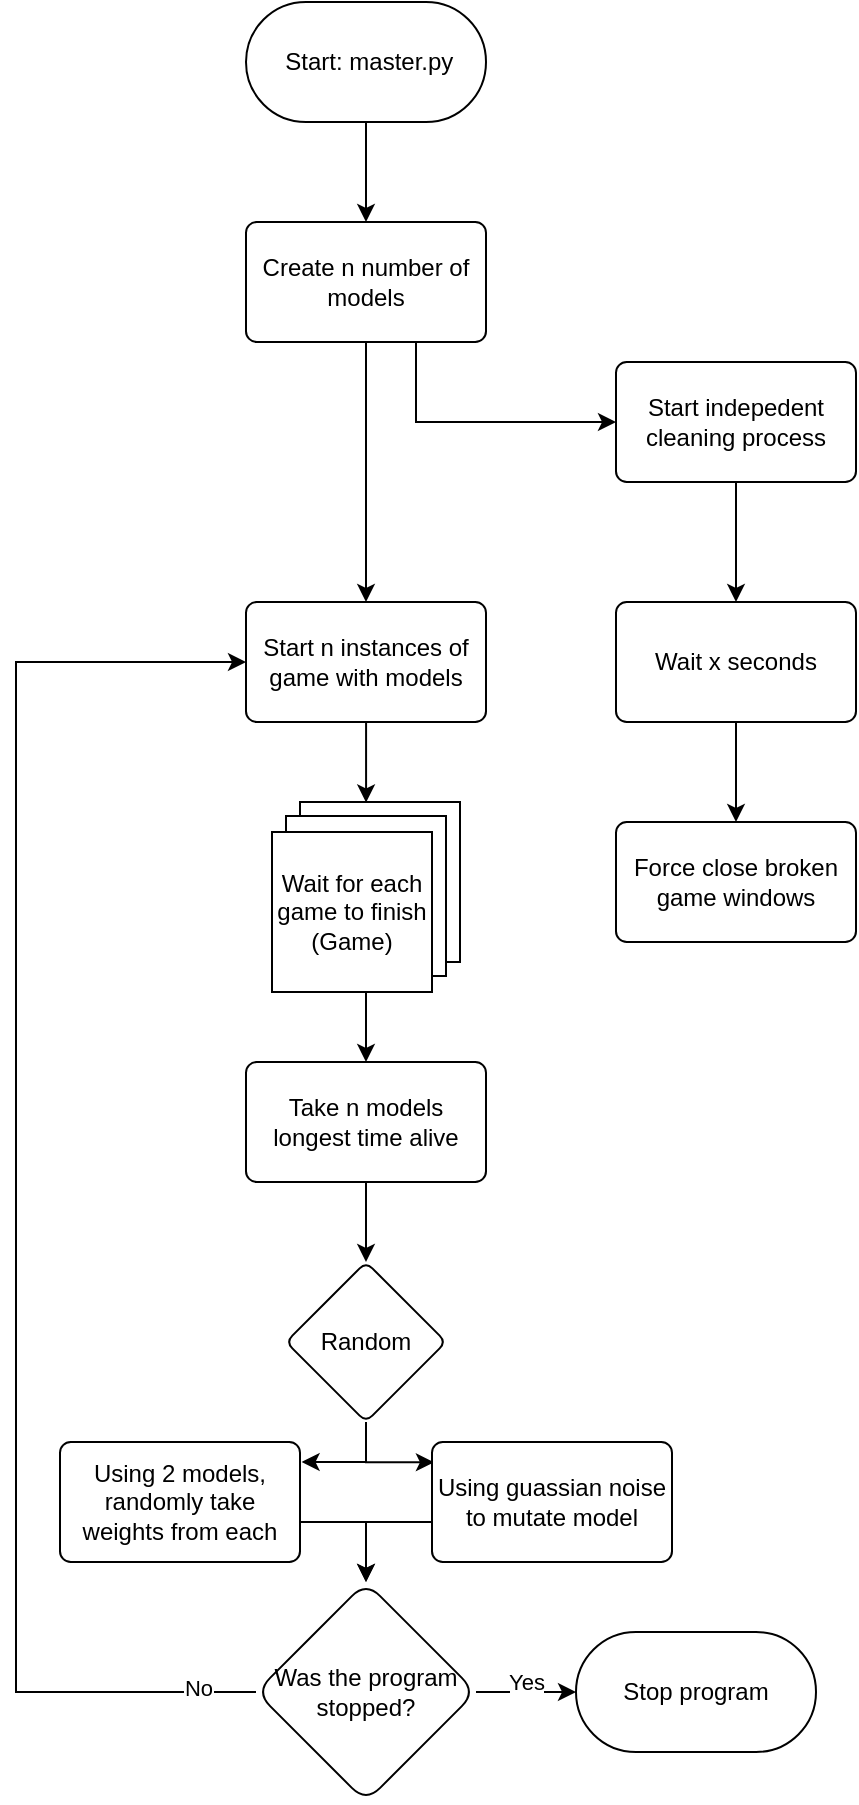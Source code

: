 <mxfile version="22.1.16" type="device">
  <diagram name="Page-1" id="b9ry90jkMemdXfTUXSxF">
    <mxGraphModel dx="1750" dy="1048" grid="1" gridSize="10" guides="1" tooltips="1" connect="1" arrows="1" fold="1" page="1" pageScale="1" pageWidth="850" pageHeight="1100" math="0" shadow="0">
      <root>
        <mxCell id="0" />
        <mxCell id="1" parent="0" />
        <mxCell id="hkoZmfaHMuN4EDssBHHB-15" value="" style="edgeStyle=orthogonalEdgeStyle;rounded=0;orthogonalLoop=1;jettySize=auto;html=1;" edge="1" parent="1" source="hkoZmfaHMuN4EDssBHHB-1" target="hkoZmfaHMuN4EDssBHHB-11">
          <mxGeometry relative="1" as="geometry" />
        </mxCell>
        <mxCell id="hkoZmfaHMuN4EDssBHHB-1" value="&amp;nbsp;Start: master.py" style="rounded=1;whiteSpace=wrap;html=1;arcSize=50;" vertex="1" parent="1">
          <mxGeometry x="365" y="150" width="120" height="60" as="geometry" />
        </mxCell>
        <mxCell id="hkoZmfaHMuN4EDssBHHB-5" style="edgeStyle=orthogonalEdgeStyle;rounded=0;orthogonalLoop=1;jettySize=auto;html=1;" edge="1" parent="1" source="hkoZmfaHMuN4EDssBHHB-2" target="hkoZmfaHMuN4EDssBHHB-4">
          <mxGeometry relative="1" as="geometry" />
        </mxCell>
        <mxCell id="hkoZmfaHMuN4EDssBHHB-10" style="edgeStyle=orthogonalEdgeStyle;rounded=0;orthogonalLoop=1;jettySize=auto;html=1;" edge="1" parent="1" source="hkoZmfaHMuN4EDssBHHB-11" target="hkoZmfaHMuN4EDssBHHB-9">
          <mxGeometry relative="1" as="geometry" />
        </mxCell>
        <mxCell id="hkoZmfaHMuN4EDssBHHB-2" value="Start indepedent cleaning process" style="rounded=1;whiteSpace=wrap;html=1;arcSize=9;" vertex="1" parent="1">
          <mxGeometry x="550" y="330" width="120" height="60" as="geometry" />
        </mxCell>
        <mxCell id="hkoZmfaHMuN4EDssBHHB-7" style="edgeStyle=orthogonalEdgeStyle;rounded=0;orthogonalLoop=1;jettySize=auto;html=1;" edge="1" parent="1" source="hkoZmfaHMuN4EDssBHHB-4" target="hkoZmfaHMuN4EDssBHHB-6">
          <mxGeometry relative="1" as="geometry" />
        </mxCell>
        <mxCell id="hkoZmfaHMuN4EDssBHHB-4" value="Wait x seconds" style="rounded=1;whiteSpace=wrap;html=1;arcSize=9;" vertex="1" parent="1">
          <mxGeometry x="550" y="450" width="120" height="60" as="geometry" />
        </mxCell>
        <mxCell id="hkoZmfaHMuN4EDssBHHB-6" value="Force close broken game windows" style="rounded=1;whiteSpace=wrap;html=1;arcSize=9;" vertex="1" parent="1">
          <mxGeometry x="550" y="560" width="120" height="60" as="geometry" />
        </mxCell>
        <mxCell id="hkoZmfaHMuN4EDssBHHB-19" value="" style="edgeStyle=orthogonalEdgeStyle;rounded=0;orthogonalLoop=1;jettySize=auto;html=1;entryX=0.413;entryY=0.003;entryDx=0;entryDy=0;entryPerimeter=0;" edge="1" parent="1" source="hkoZmfaHMuN4EDssBHHB-9" target="hkoZmfaHMuN4EDssBHHB-16">
          <mxGeometry relative="1" as="geometry" />
        </mxCell>
        <mxCell id="hkoZmfaHMuN4EDssBHHB-9" value="Start n instances of game with models" style="rounded=1;whiteSpace=wrap;html=1;arcSize=9;" vertex="1" parent="1">
          <mxGeometry x="365" y="450" width="120" height="60" as="geometry" />
        </mxCell>
        <mxCell id="hkoZmfaHMuN4EDssBHHB-14" value="" style="edgeStyle=orthogonalEdgeStyle;rounded=0;orthogonalLoop=1;jettySize=auto;html=1;" edge="1" parent="1" source="hkoZmfaHMuN4EDssBHHB-11" target="hkoZmfaHMuN4EDssBHHB-2">
          <mxGeometry relative="1" as="geometry">
            <Array as="points">
              <mxPoint x="450" y="360" />
            </Array>
          </mxGeometry>
        </mxCell>
        <mxCell id="hkoZmfaHMuN4EDssBHHB-11" value="Create n number of models" style="rounded=1;whiteSpace=wrap;html=1;arcSize=9;" vertex="1" parent="1">
          <mxGeometry x="365" y="260" width="120" height="60" as="geometry" />
        </mxCell>
        <mxCell id="hkoZmfaHMuN4EDssBHHB-16" value="" style="whiteSpace=wrap;html=1;aspect=fixed;" vertex="1" parent="1">
          <mxGeometry x="392" y="550" width="80" height="80" as="geometry" />
        </mxCell>
        <mxCell id="hkoZmfaHMuN4EDssBHHB-17" value="" style="whiteSpace=wrap;html=1;aspect=fixed;" vertex="1" parent="1">
          <mxGeometry x="385" y="557" width="80" height="80" as="geometry" />
        </mxCell>
        <mxCell id="hkoZmfaHMuN4EDssBHHB-22" value="" style="edgeStyle=orthogonalEdgeStyle;rounded=0;orthogonalLoop=1;jettySize=auto;html=1;" edge="1" parent="1" source="hkoZmfaHMuN4EDssBHHB-18" target="hkoZmfaHMuN4EDssBHHB-21">
          <mxGeometry relative="1" as="geometry">
            <Array as="points">
              <mxPoint x="425" y="660" />
              <mxPoint x="425" y="660" />
            </Array>
          </mxGeometry>
        </mxCell>
        <mxCell id="hkoZmfaHMuN4EDssBHHB-18" value="Wait for each game to finish&lt;br&gt;(Game)" style="whiteSpace=wrap;html=1;aspect=fixed;" vertex="1" parent="1">
          <mxGeometry x="378" y="565" width="80" height="80" as="geometry" />
        </mxCell>
        <mxCell id="hkoZmfaHMuN4EDssBHHB-24" value="" style="edgeStyle=orthogonalEdgeStyle;rounded=0;orthogonalLoop=1;jettySize=auto;html=1;" edge="1" parent="1" source="hkoZmfaHMuN4EDssBHHB-21" target="hkoZmfaHMuN4EDssBHHB-23">
          <mxGeometry relative="1" as="geometry" />
        </mxCell>
        <mxCell id="hkoZmfaHMuN4EDssBHHB-21" value="Take n models longest time alive" style="rounded=1;whiteSpace=wrap;html=1;arcSize=9;" vertex="1" parent="1">
          <mxGeometry x="365" y="680" width="120" height="60" as="geometry" />
        </mxCell>
        <mxCell id="hkoZmfaHMuN4EDssBHHB-26" value="" style="edgeStyle=orthogonalEdgeStyle;rounded=0;orthogonalLoop=1;jettySize=auto;html=1;entryX=0.008;entryY=0.169;entryDx=0;entryDy=0;entryPerimeter=0;" edge="1" parent="1" source="hkoZmfaHMuN4EDssBHHB-23" target="hkoZmfaHMuN4EDssBHHB-25">
          <mxGeometry relative="1" as="geometry">
            <Array as="points">
              <mxPoint x="425" y="880" />
            </Array>
          </mxGeometry>
        </mxCell>
        <mxCell id="hkoZmfaHMuN4EDssBHHB-28" value="" style="edgeStyle=orthogonalEdgeStyle;rounded=0;orthogonalLoop=1;jettySize=auto;html=1;entryX=1.007;entryY=0.169;entryDx=0;entryDy=0;entryPerimeter=0;" edge="1" parent="1" source="hkoZmfaHMuN4EDssBHHB-23" target="hkoZmfaHMuN4EDssBHHB-27">
          <mxGeometry relative="1" as="geometry">
            <Array as="points">
              <mxPoint x="425" y="880" />
              <mxPoint x="393" y="880" />
            </Array>
          </mxGeometry>
        </mxCell>
        <mxCell id="hkoZmfaHMuN4EDssBHHB-23" value="Random" style="rhombus;whiteSpace=wrap;html=1;rounded=1;arcSize=9;" vertex="1" parent="1">
          <mxGeometry x="385" y="780" width="80" height="80" as="geometry" />
        </mxCell>
        <mxCell id="hkoZmfaHMuN4EDssBHHB-30" style="edgeStyle=orthogonalEdgeStyle;rounded=0;orthogonalLoop=1;jettySize=auto;html=1;" edge="1" parent="1" source="hkoZmfaHMuN4EDssBHHB-25" target="hkoZmfaHMuN4EDssBHHB-29">
          <mxGeometry relative="1" as="geometry">
            <Array as="points">
              <mxPoint x="425" y="910" />
            </Array>
          </mxGeometry>
        </mxCell>
        <mxCell id="hkoZmfaHMuN4EDssBHHB-25" value="Using guassian noise to mutate model" style="rounded=1;whiteSpace=wrap;html=1;arcSize=9;" vertex="1" parent="1">
          <mxGeometry x="458" y="870" width="120" height="60" as="geometry" />
        </mxCell>
        <mxCell id="hkoZmfaHMuN4EDssBHHB-31" style="edgeStyle=orthogonalEdgeStyle;rounded=0;orthogonalLoop=1;jettySize=auto;html=1;" edge="1" parent="1" source="hkoZmfaHMuN4EDssBHHB-27" target="hkoZmfaHMuN4EDssBHHB-29">
          <mxGeometry relative="1" as="geometry">
            <Array as="points">
              <mxPoint x="425" y="910" />
            </Array>
          </mxGeometry>
        </mxCell>
        <mxCell id="hkoZmfaHMuN4EDssBHHB-27" value="Using 2 models, randomly take weights from each" style="rounded=1;whiteSpace=wrap;html=1;arcSize=9;" vertex="1" parent="1">
          <mxGeometry x="272" y="870" width="120" height="60" as="geometry" />
        </mxCell>
        <mxCell id="hkoZmfaHMuN4EDssBHHB-33" style="edgeStyle=orthogonalEdgeStyle;rounded=0;orthogonalLoop=1;jettySize=auto;html=1;entryX=0;entryY=0.5;entryDx=0;entryDy=0;" edge="1" parent="1" source="hkoZmfaHMuN4EDssBHHB-29" target="hkoZmfaHMuN4EDssBHHB-32">
          <mxGeometry relative="1" as="geometry" />
        </mxCell>
        <mxCell id="hkoZmfaHMuN4EDssBHHB-34" value="Yes" style="edgeLabel;html=1;align=center;verticalAlign=middle;resizable=0;points=[];" vertex="1" connectable="0" parent="hkoZmfaHMuN4EDssBHHB-33">
          <mxGeometry x="-0.027" y="5" relative="1" as="geometry">
            <mxPoint as="offset" />
          </mxGeometry>
        </mxCell>
        <mxCell id="hkoZmfaHMuN4EDssBHHB-35" style="edgeStyle=orthogonalEdgeStyle;rounded=0;orthogonalLoop=1;jettySize=auto;html=1;" edge="1" parent="1" source="hkoZmfaHMuN4EDssBHHB-29" target="hkoZmfaHMuN4EDssBHHB-9">
          <mxGeometry relative="1" as="geometry">
            <Array as="points">
              <mxPoint x="250" y="995" />
              <mxPoint x="250" y="480" />
            </Array>
          </mxGeometry>
        </mxCell>
        <mxCell id="hkoZmfaHMuN4EDssBHHB-36" value="No" style="edgeLabel;html=1;align=center;verticalAlign=middle;resizable=0;points=[];" vertex="1" connectable="0" parent="hkoZmfaHMuN4EDssBHHB-35">
          <mxGeometry x="-0.922" y="-2" relative="1" as="geometry">
            <mxPoint as="offset" />
          </mxGeometry>
        </mxCell>
        <mxCell id="hkoZmfaHMuN4EDssBHHB-29" value="Was the program stopped?" style="rhombus;whiteSpace=wrap;html=1;rounded=1;" vertex="1" parent="1">
          <mxGeometry x="370" y="940" width="110" height="110" as="geometry" />
        </mxCell>
        <mxCell id="hkoZmfaHMuN4EDssBHHB-32" value="Stop program" style="rounded=1;whiteSpace=wrap;html=1;arcSize=50;" vertex="1" parent="1">
          <mxGeometry x="530" y="965" width="120" height="60" as="geometry" />
        </mxCell>
      </root>
    </mxGraphModel>
  </diagram>
</mxfile>

